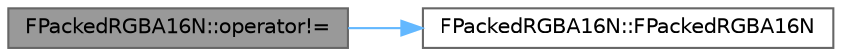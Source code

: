 digraph "FPackedRGBA16N::operator!="
{
 // INTERACTIVE_SVG=YES
 // LATEX_PDF_SIZE
  bgcolor="transparent";
  edge [fontname=Helvetica,fontsize=10,labelfontname=Helvetica,labelfontsize=10];
  node [fontname=Helvetica,fontsize=10,shape=box,height=0.2,width=0.4];
  rankdir="LR";
  Node1 [id="Node000001",label="FPackedRGBA16N::operator!=",height=0.2,width=0.4,color="gray40", fillcolor="grey60", style="filled", fontcolor="black",tooltip=" "];
  Node1 -> Node2 [id="edge1_Node000001_Node000002",color="steelblue1",style="solid",tooltip=" "];
  Node2 [id="Node000002",label="FPackedRGBA16N::FPackedRGBA16N",height=0.2,width=0.4,color="grey40", fillcolor="white", style="filled",URL="$d3/dd0/structFPackedRGBA16N.html#a7efdcd15f503462fd149c318f0f75045",tooltip=" "];
}
